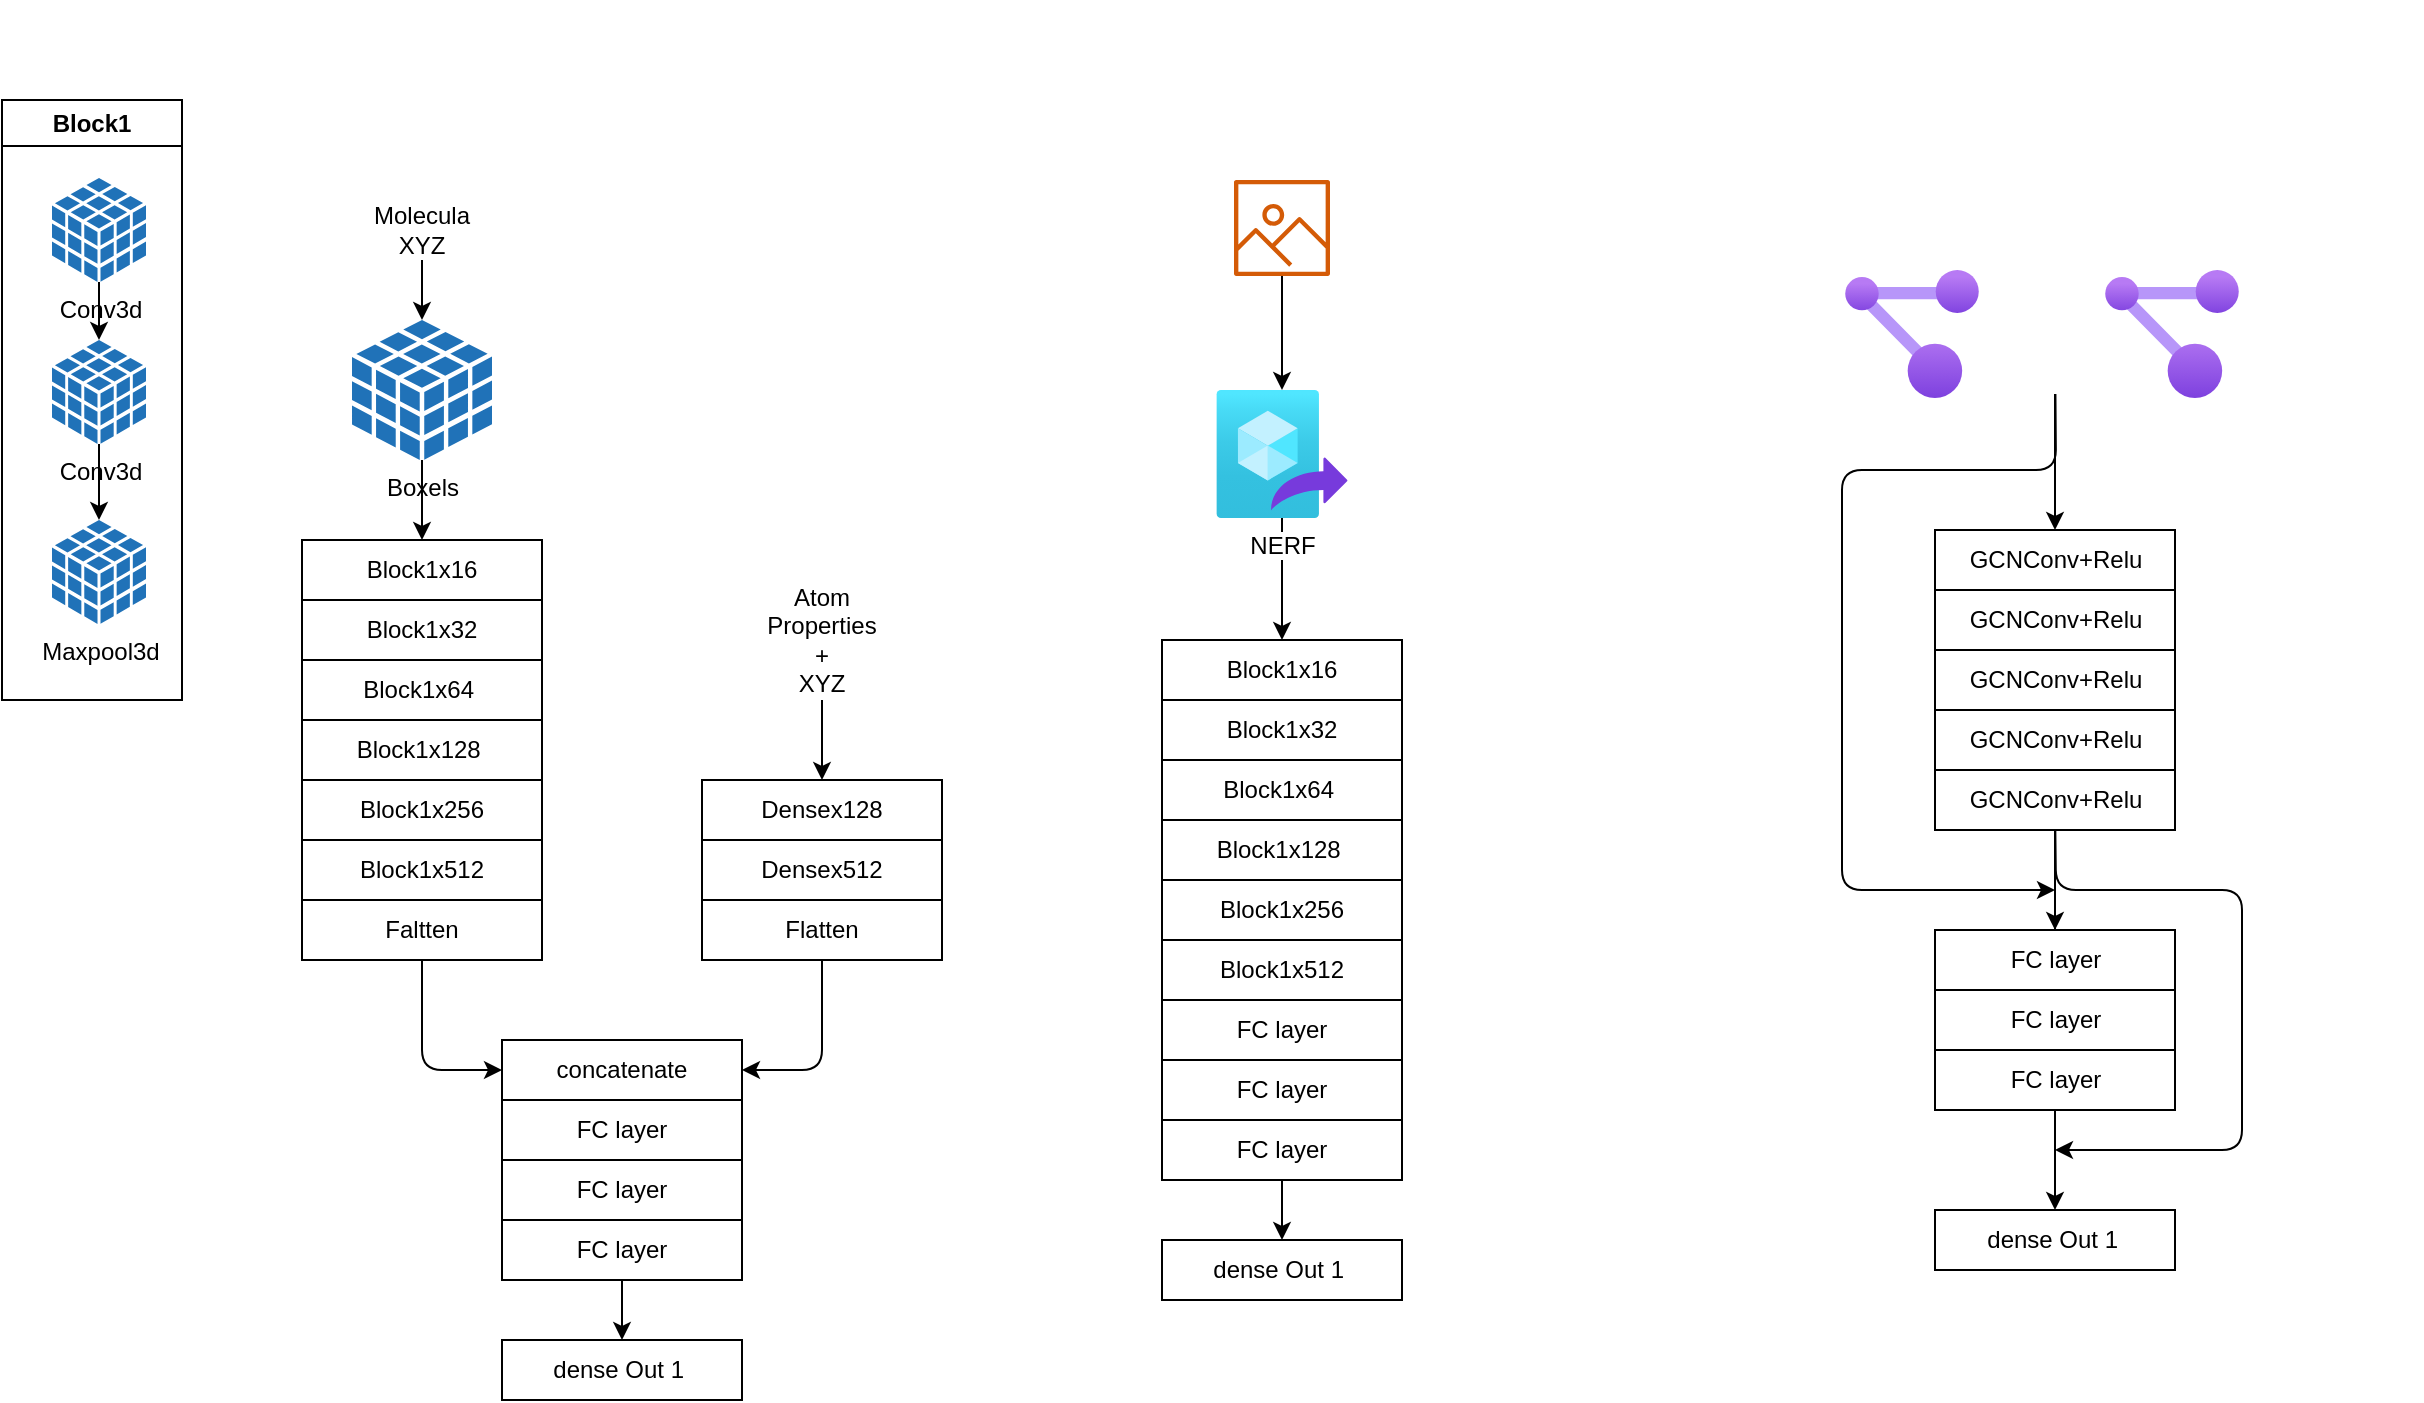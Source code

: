 <mxfile>
    <diagram id="fY0TpLgs7vZAXnTBZdsq" name="Page-1">
        <mxGraphModel dx="1973" dy="1343" grid="1" gridSize="10" guides="1" tooltips="1" connect="1" arrows="1" fold="1" page="1" pageScale="1" pageWidth="850" pageHeight="1100" math="0" shadow="0">
            <root>
                <mxCell id="0"/>
                <mxCell id="1" parent="0"/>
                <mxCell id="34" style="edgeStyle=none;html=1;entryX=0.5;entryY=0;entryDx=0;entryDy=0;" parent="1" source="3" target="15" edge="1">
                    <mxGeometry relative="1" as="geometry"/>
                </mxCell>
                <mxCell id="3" value="Boxels" style="sketch=0;shadow=0;dashed=0;html=1;strokeColor=none;labelPosition=center;verticalLabelPosition=bottom;verticalAlign=top;outlineConnect=0;align=center;shape=mxgraph.office.databases.database_cube;fillColor=#2072B8;" parent="1" vertex="1">
                    <mxGeometry x="225" y="225" width="70" height="70" as="geometry"/>
                </mxCell>
                <mxCell id="33" style="edgeStyle=none;html=1;" parent="1" source="4" target="3" edge="1">
                    <mxGeometry relative="1" as="geometry"/>
                </mxCell>
                <mxCell id="4" value="Molecula XYZ" style="text;html=1;strokeColor=none;fillColor=none;align=center;verticalAlign=middle;whiteSpace=wrap;rounded=0;" parent="1" vertex="1">
                    <mxGeometry x="230" y="165" width="60" height="30" as="geometry"/>
                </mxCell>
                <mxCell id="15" value="Block1x16" style="rounded=0;whiteSpace=wrap;html=1;fillColor=default;" parent="1" vertex="1">
                    <mxGeometry x="200" y="335" width="120" height="30" as="geometry"/>
                </mxCell>
                <mxCell id="16" value="Block1x32" style="rounded=0;whiteSpace=wrap;html=1;fillColor=default;" parent="1" vertex="1">
                    <mxGeometry x="200" y="365" width="120" height="30" as="geometry"/>
                </mxCell>
                <mxCell id="17" value="Block1x64&amp;nbsp;" style="rounded=0;whiteSpace=wrap;html=1;fillColor=default;" parent="1" vertex="1">
                    <mxGeometry x="200" y="395" width="120" height="30" as="geometry"/>
                </mxCell>
                <mxCell id="18" value="Block1x128&amp;nbsp;" style="rounded=0;whiteSpace=wrap;html=1;fillColor=default;" parent="1" vertex="1">
                    <mxGeometry x="200" y="425" width="120" height="30" as="geometry"/>
                </mxCell>
                <mxCell id="19" value="Block1x256" style="rounded=0;whiteSpace=wrap;html=1;fillColor=default;" parent="1" vertex="1">
                    <mxGeometry x="200" y="455" width="120" height="30" as="geometry"/>
                </mxCell>
                <mxCell id="20" value="Block1x512" style="rounded=0;whiteSpace=wrap;html=1;fillColor=default;" parent="1" vertex="1">
                    <mxGeometry x="200" y="485" width="120" height="30" as="geometry"/>
                </mxCell>
                <mxCell id="32" style="edgeStyle=none;html=1;entryX=0;entryY=0.5;entryDx=0;entryDy=0;" parent="1" source="21" target="30" edge="1">
                    <mxGeometry relative="1" as="geometry">
                        <Array as="points">
                            <mxPoint x="260" y="600"/>
                        </Array>
                    </mxGeometry>
                </mxCell>
                <mxCell id="21" value="Faltten" style="rounded=0;whiteSpace=wrap;html=1;fillColor=default;" parent="1" vertex="1">
                    <mxGeometry x="200" y="515" width="120" height="30" as="geometry"/>
                </mxCell>
                <mxCell id="27" style="edgeStyle=none;html=1;" parent="1" source="22" target="23" edge="1">
                    <mxGeometry relative="1" as="geometry"/>
                </mxCell>
                <mxCell id="22" value="Atom&lt;br&gt;Properties &lt;br&gt;+&lt;br&gt;XYZ" style="text;html=1;strokeColor=none;fillColor=none;align=center;verticalAlign=middle;whiteSpace=wrap;rounded=0;" parent="1" vertex="1">
                    <mxGeometry x="415" y="355" width="90" height="60" as="geometry"/>
                </mxCell>
                <mxCell id="23" value="Densex128" style="rounded=0;whiteSpace=wrap;html=1;fillColor=default;" parent="1" vertex="1">
                    <mxGeometry x="400" y="455" width="120" height="30" as="geometry"/>
                </mxCell>
                <mxCell id="24" value="Densex512" style="rounded=0;whiteSpace=wrap;html=1;fillColor=default;" parent="1" vertex="1">
                    <mxGeometry x="400" y="485" width="120" height="30" as="geometry"/>
                </mxCell>
                <mxCell id="31" style="edgeStyle=none;html=1;entryX=1;entryY=0.5;entryDx=0;entryDy=0;" parent="1" source="25" target="30" edge="1">
                    <mxGeometry relative="1" as="geometry">
                        <Array as="points">
                            <mxPoint x="460" y="600"/>
                        </Array>
                    </mxGeometry>
                </mxCell>
                <mxCell id="25" value="Flatten" style="rounded=0;whiteSpace=wrap;html=1;fillColor=default;" parent="1" vertex="1">
                    <mxGeometry x="400" y="515" width="120" height="30" as="geometry"/>
                </mxCell>
                <mxCell id="30" value="concatenate" style="rounded=0;whiteSpace=wrap;html=1;fillColor=default;" parent="1" vertex="1">
                    <mxGeometry x="300" y="585" width="120" height="30" as="geometry"/>
                </mxCell>
                <mxCell id="35" value="FC layer" style="rounded=0;whiteSpace=wrap;html=1;fillColor=default;" parent="1" vertex="1">
                    <mxGeometry x="300" y="615" width="120" height="30" as="geometry"/>
                </mxCell>
                <mxCell id="37" value="FC layer" style="rounded=0;whiteSpace=wrap;html=1;fillColor=default;" parent="1" vertex="1">
                    <mxGeometry x="300" y="645" width="120" height="30" as="geometry"/>
                </mxCell>
                <mxCell id="40" style="edgeStyle=none;html=1;" parent="1" source="38" target="39" edge="1">
                    <mxGeometry relative="1" as="geometry"/>
                </mxCell>
                <mxCell id="38" value="FC layer" style="rounded=0;whiteSpace=wrap;html=1;fillColor=default;" parent="1" vertex="1">
                    <mxGeometry x="300" y="675" width="120" height="30" as="geometry"/>
                </mxCell>
                <mxCell id="39" value="dense Out 1&amp;nbsp;" style="rounded=0;whiteSpace=wrap;html=1;fillColor=default;" parent="1" vertex="1">
                    <mxGeometry x="300" y="735" width="120" height="30" as="geometry"/>
                </mxCell>
                <mxCell id="70" style="edgeStyle=none;html=1;entryX=0.5;entryY=0;entryDx=0;entryDy=0;fontColor=#ffffff;" parent="1" source="49" target="60" edge="1">
                    <mxGeometry relative="1" as="geometry"/>
                </mxCell>
                <mxCell id="49" value="NERF" style="aspect=fixed;html=1;points=[];align=center;image;fontSize=12;image=img/lib/azure2/compute/Image_Definitions.svg;" parent="1" vertex="1">
                    <mxGeometry x="657" y="260" width="66" height="64" as="geometry"/>
                </mxCell>
                <mxCell id="59" style="edgeStyle=none;html=1;" parent="1" source="58" target="49" edge="1">
                    <mxGeometry relative="1" as="geometry"/>
                </mxCell>
                <mxCell id="58" value="&lt;font color=&quot;#ffffff&quot;&gt;IMG X 6&amp;nbsp;&lt;/font&gt;" style="sketch=0;outlineConnect=0;fontColor=#232F3E;gradientColor=none;fillColor=#D45B07;strokeColor=none;dashed=0;verticalLabelPosition=bottom;verticalAlign=top;align=center;html=1;fontSize=12;fontStyle=0;aspect=fixed;pointerEvents=1;shape=mxgraph.aws4.container_registry_image;" parent="1" vertex="1">
                    <mxGeometry x="666" y="155" width="48" height="48" as="geometry"/>
                </mxCell>
                <mxCell id="60" value="Block1x16" style="rounded=0;whiteSpace=wrap;html=1;fillColor=default;" parent="1" vertex="1">
                    <mxGeometry x="630" y="385" width="120" height="30" as="geometry"/>
                </mxCell>
                <mxCell id="61" value="Block1x32" style="rounded=0;whiteSpace=wrap;html=1;fillColor=default;" parent="1" vertex="1">
                    <mxGeometry x="630" y="415" width="120" height="30" as="geometry"/>
                </mxCell>
                <mxCell id="62" value="Block1x64&amp;nbsp;" style="rounded=0;whiteSpace=wrap;html=1;fillColor=default;" parent="1" vertex="1">
                    <mxGeometry x="630" y="445" width="120" height="30" as="geometry"/>
                </mxCell>
                <mxCell id="63" value="Block1x128&amp;nbsp;" style="rounded=0;whiteSpace=wrap;html=1;fillColor=default;" parent="1" vertex="1">
                    <mxGeometry x="630" y="475" width="120" height="30" as="geometry"/>
                </mxCell>
                <mxCell id="64" value="Block1x256" style="rounded=0;whiteSpace=wrap;html=1;fillColor=default;" parent="1" vertex="1">
                    <mxGeometry x="630" y="505" width="120" height="30" as="geometry"/>
                </mxCell>
                <mxCell id="65" value="Block1x512" style="rounded=0;whiteSpace=wrap;html=1;fillColor=default;" parent="1" vertex="1">
                    <mxGeometry x="630" y="535" width="120" height="30" as="geometry"/>
                </mxCell>
                <mxCell id="67" value="FC layer" style="rounded=0;whiteSpace=wrap;html=1;fillColor=default;" parent="1" vertex="1">
                    <mxGeometry x="630" y="565" width="120" height="30" as="geometry"/>
                </mxCell>
                <mxCell id="68" value="FC layer" style="rounded=0;whiteSpace=wrap;html=1;fillColor=default;" parent="1" vertex="1">
                    <mxGeometry x="630" y="595" width="120" height="30" as="geometry"/>
                </mxCell>
                <mxCell id="72" style="edgeStyle=none;html=1;fontColor=#ffffff;" parent="1" source="69" target="71" edge="1">
                    <mxGeometry relative="1" as="geometry"/>
                </mxCell>
                <mxCell id="69" value="FC layer" style="rounded=0;whiteSpace=wrap;html=1;fillColor=default;" parent="1" vertex="1">
                    <mxGeometry x="630" y="625" width="120" height="30" as="geometry"/>
                </mxCell>
                <mxCell id="71" value="dense Out 1&amp;nbsp;" style="rounded=0;whiteSpace=wrap;html=1;fillColor=default;" parent="1" vertex="1">
                    <mxGeometry x="630" y="685" width="120" height="30" as="geometry"/>
                </mxCell>
                <mxCell id="73" value="3D boxels approach" style="text;html=1;strokeColor=none;fillColor=none;align=center;verticalAlign=middle;whiteSpace=wrap;rounded=0;fontColor=#ffffff;fontSize=30;" parent="1" vertex="1">
                    <mxGeometry x="190" y="65" width="380" height="100" as="geometry"/>
                </mxCell>
                <mxCell id="74" value="" style="group" parent="1" vertex="1" connectable="0">
                    <mxGeometry x="50" y="115" width="90" height="300" as="geometry"/>
                </mxCell>
                <mxCell id="7" value="Conv3d&lt;br&gt;" style="sketch=0;shadow=0;dashed=0;html=1;strokeColor=none;labelPosition=center;verticalLabelPosition=bottom;verticalAlign=top;outlineConnect=0;align=center;shape=mxgraph.office.databases.database_cube;fillColor=#2072B8;" parent="74" vertex="1">
                    <mxGeometry x="25" y="120" width="47" height="52" as="geometry"/>
                </mxCell>
                <mxCell id="8" value="Maxpool3d&lt;br&gt;" style="sketch=0;shadow=0;dashed=0;html=1;strokeColor=none;labelPosition=center;verticalLabelPosition=bottom;verticalAlign=top;outlineConnect=0;align=center;shape=mxgraph.office.databases.database_cube;fillColor=#2072B8;" parent="74" vertex="1">
                    <mxGeometry x="25" y="210" width="47" height="52" as="geometry"/>
                </mxCell>
                <mxCell id="12" style="edgeStyle=none;html=1;" parent="74" source="7" target="8" edge="1">
                    <mxGeometry relative="1" as="geometry"/>
                </mxCell>
                <mxCell id="11" style="edgeStyle=none;html=1;" parent="74" source="10" target="7" edge="1">
                    <mxGeometry relative="1" as="geometry"/>
                </mxCell>
                <mxCell id="10" value="Conv3d&lt;br&gt;" style="sketch=0;shadow=0;dashed=0;html=1;strokeColor=none;labelPosition=center;verticalLabelPosition=bottom;verticalAlign=top;outlineConnect=0;align=center;shape=mxgraph.office.databases.database_cube;fillColor=#2072B8;" parent="74" vertex="1">
                    <mxGeometry x="25" y="39" width="47" height="52" as="geometry"/>
                </mxCell>
                <mxCell id="14" value="Block1" style="swimlane;whiteSpace=wrap;html=1;fillColor=default;" parent="74" vertex="1">
                    <mxGeometry width="90" height="300" as="geometry"/>
                </mxCell>
                <mxCell id="76" value="2D img to 3D&amp;nbsp;" style="text;html=1;strokeColor=none;fillColor=none;align=center;verticalAlign=middle;whiteSpace=wrap;rounded=0;fontColor=#ffffff;fontSize=30;" parent="1" vertex="1">
                    <mxGeometry x="500" y="65" width="380" height="100" as="geometry"/>
                </mxCell>
                <mxCell id="77" value="Graph Neural Network&amp;nbsp;approach" style="text;html=1;strokeColor=none;fillColor=none;align=center;verticalAlign=middle;whiteSpace=wrap;rounded=0;fontColor=#ffffff;fontSize=30;" parent="1" vertex="1">
                    <mxGeometry x="880" y="70" width="380" height="100" as="geometry"/>
                </mxCell>
                <mxCell id="90" value="GCNConv+Relu" style="rounded=0;whiteSpace=wrap;html=1;fillColor=default;" parent="1" vertex="1">
                    <mxGeometry x="1016.5" y="330" width="120" height="30" as="geometry"/>
                </mxCell>
                <mxCell id="91" value="GCNConv+Relu" style="rounded=0;whiteSpace=wrap;html=1;fillColor=default;" parent="1" vertex="1">
                    <mxGeometry x="1016.5" y="360" width="120" height="30" as="geometry"/>
                </mxCell>
                <mxCell id="92" value="GCNConv+Relu" style="rounded=0;whiteSpace=wrap;html=1;fillColor=default;" parent="1" vertex="1">
                    <mxGeometry x="1016.5" y="390" width="120" height="30" as="geometry"/>
                </mxCell>
                <mxCell id="93" value="GCNConv+Relu" style="rounded=0;whiteSpace=wrap;html=1;fillColor=default;" parent="1" vertex="1">
                    <mxGeometry x="1016.5" y="420" width="120" height="30" as="geometry"/>
                </mxCell>
                <mxCell id="102" style="edgeStyle=none;html=1;entryX=0.5;entryY=0;entryDx=0;entryDy=0;" parent="1" source="94" target="99" edge="1">
                    <mxGeometry relative="1" as="geometry"/>
                </mxCell>
                <mxCell id="106" value="" style="edgeStyle=none;html=1;" parent="1" source="94" target="101" edge="1">
                    <mxGeometry relative="1" as="geometry"/>
                </mxCell>
                <mxCell id="107" style="edgeStyle=none;html=1;" parent="1" source="94" edge="1">
                    <mxGeometry relative="1" as="geometry">
                        <mxPoint x="1076.5" y="640" as="targetPoint"/>
                        <Array as="points">
                            <mxPoint x="1077" y="510"/>
                            <mxPoint x="1170" y="510"/>
                            <mxPoint x="1170" y="640"/>
                        </Array>
                    </mxGeometry>
                </mxCell>
                <mxCell id="94" value="GCNConv+Relu" style="rounded=0;whiteSpace=wrap;html=1;fillColor=default;" parent="1" vertex="1">
                    <mxGeometry x="1016.5" y="450" width="120" height="30" as="geometry"/>
                </mxCell>
                <mxCell id="97" value="" style="group" parent="1" vertex="1" connectable="0">
                    <mxGeometry x="971.5" y="200" width="197" height="64" as="geometry"/>
                </mxCell>
                <mxCell id="78" value="XYZ" style="aspect=fixed;html=1;points=[];align=center;image;fontSize=12;image=img/lib/azure2/management_governance/Resource_Graph_Explorer.svg;fontColor=#ffffff;" parent="97" vertex="1">
                    <mxGeometry width="67" height="64" as="geometry"/>
                </mxCell>
                <mxCell id="79" value="Properties atom" style="aspect=fixed;html=1;points=[];align=center;image;fontSize=12;image=img/lib/azure2/management_governance/Resource_Graph_Explorer.svg;fontColor=#ffffff;" parent="97" vertex="1">
                    <mxGeometry x="130" width="67" height="64" as="geometry"/>
                </mxCell>
                <mxCell id="96" value="+" style="text;html=1;strokeColor=none;fillColor=none;align=center;verticalAlign=middle;whiteSpace=wrap;rounded=0;fontColor=#ffffff;fontSize=30;" parent="97" vertex="1">
                    <mxGeometry x="80" y="2" width="50" height="60" as="geometry"/>
                </mxCell>
                <mxCell id="98" style="edgeStyle=none;html=1;entryX=0.5;entryY=0;entryDx=0;entryDy=0;" parent="1" source="96" target="90" edge="1">
                    <mxGeometry relative="1" as="geometry"/>
                </mxCell>
                <mxCell id="99" value="FC layer" style="rounded=0;whiteSpace=wrap;html=1;fillColor=default;" parent="1" vertex="1">
                    <mxGeometry x="1016.5" y="530" width="120" height="30" as="geometry"/>
                </mxCell>
                <mxCell id="100" value="FC layer" style="rounded=0;whiteSpace=wrap;html=1;fillColor=default;" parent="1" vertex="1">
                    <mxGeometry x="1016.5" y="560" width="120" height="30" as="geometry"/>
                </mxCell>
                <mxCell id="105" style="edgeStyle=none;html=1;entryX=0.5;entryY=0;entryDx=0;entryDy=0;" parent="1" source="101" target="104" edge="1">
                    <mxGeometry relative="1" as="geometry"/>
                </mxCell>
                <mxCell id="101" value="FC layer" style="rounded=0;whiteSpace=wrap;html=1;fillColor=default;" parent="1" vertex="1">
                    <mxGeometry x="1016.5" y="590" width="120" height="30" as="geometry"/>
                </mxCell>
                <mxCell id="103" style="edgeStyle=none;html=1;" parent="1" source="96" edge="1">
                    <mxGeometry relative="1" as="geometry">
                        <mxPoint x="1076.5" y="510" as="targetPoint"/>
                        <Array as="points">
                            <mxPoint x="1077" y="300"/>
                            <mxPoint x="970" y="300"/>
                            <mxPoint x="970" y="510"/>
                        </Array>
                    </mxGeometry>
                </mxCell>
                <mxCell id="104" value="dense Out 1&amp;nbsp;" style="rounded=0;whiteSpace=wrap;html=1;fillColor=default;" parent="1" vertex="1">
                    <mxGeometry x="1016.5" y="670" width="120" height="30" as="geometry"/>
                </mxCell>
            </root>
        </mxGraphModel>
    </diagram>
</mxfile>